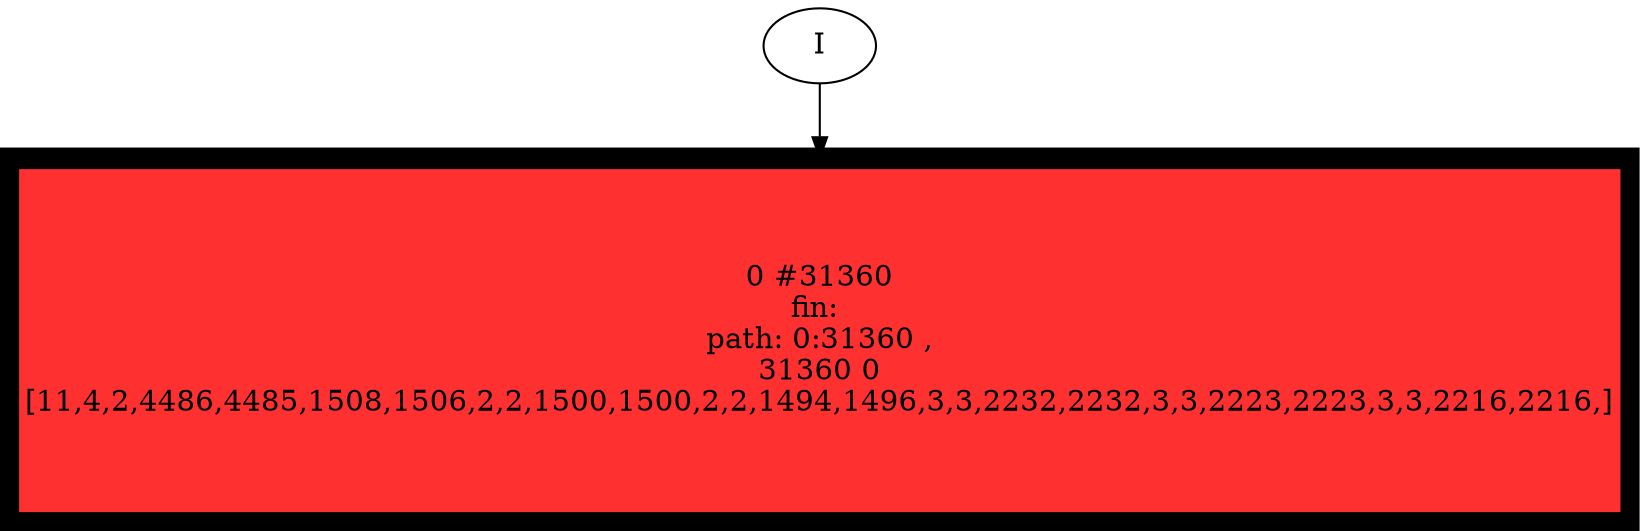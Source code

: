 // produced with flexfringe // 
digraph DFA {
	0 [label="root" shape=box];
		I -> 0;
	0 [ label="0 #31360
fin: 
 path: 0:31360 , 
31360 0
[11,4,2,4486,4485,1508,1506,2,2,1500,1500,2,2,1494,1496,3,3,2232,2232,3,3,2223,2223,3,3,2216,2216,]" , style=filled, fillcolor="firebrick1", width=2.42951, height=2.42951, penwidth=10.3533];
}
